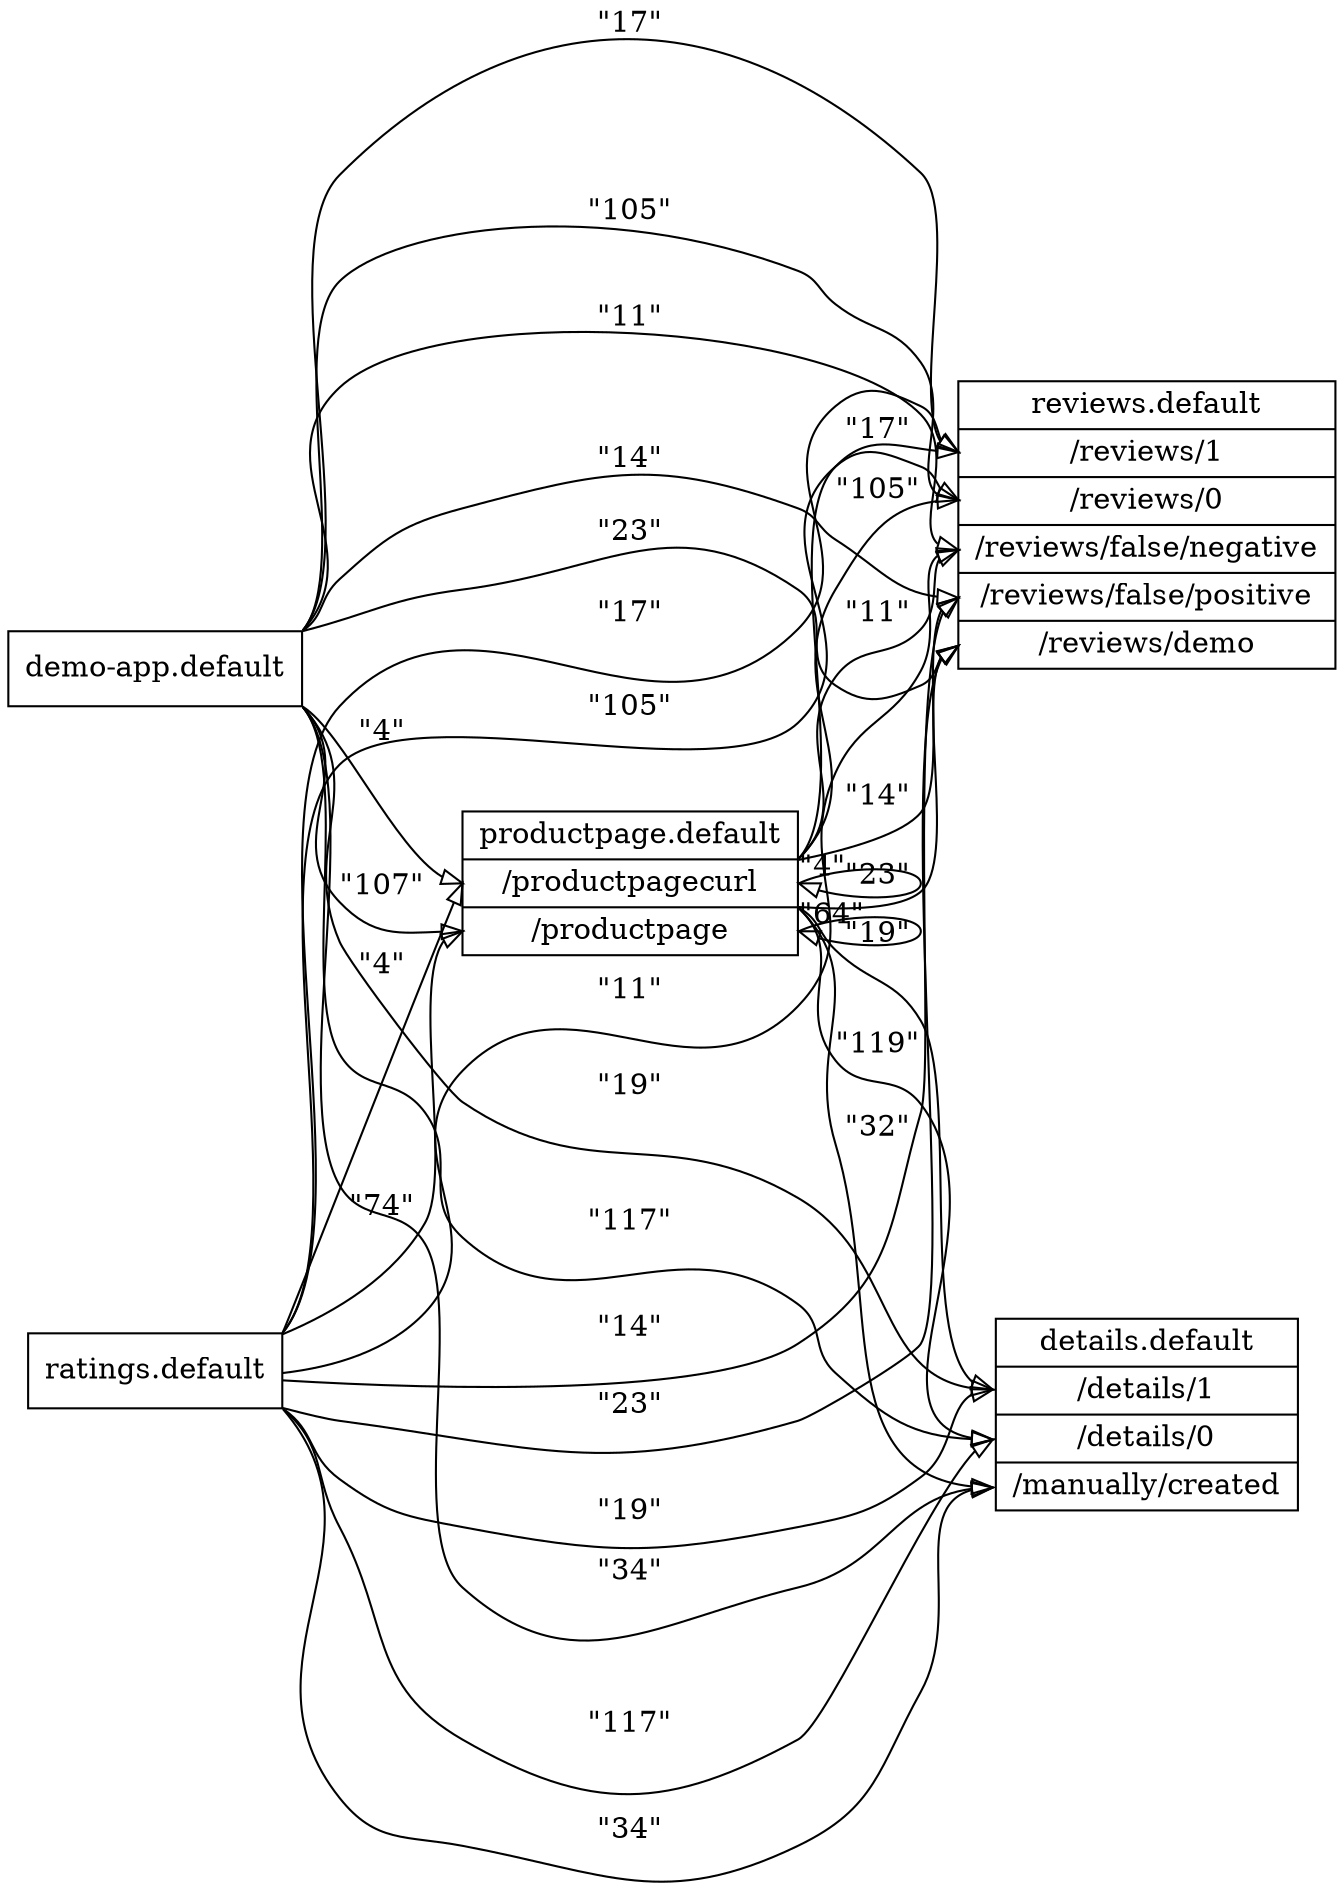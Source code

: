 digraph endpoints_istio {
rankdir = LR;
node [shape=record];
demo_app_default:_reviews_1:e  -> reviews_default:_reviews_1 [label = <<font color="#0000">"17"</font>> arrowhead="empty" color="#0000" ];

demo_app_default[
shape="record"
label="<demo_app_default> demo-app.default"
]
productpage_default:_details_1:e  -> details_default:_details_1 [label = <<font color="#0000">"19"</font>> arrowhead="empty" color="#0000" ];

productpage_default[
shape="record"
label="<productpage_default> productpage.default"
]
productpage_default:_details_0:e  -> details_default:_details_0 [label = <<font color="#0000">"119"</font>> arrowhead="empty" color="#0000" ];
ratings_default:_reviews_demo:e  -> reviews_default:_reviews_demo [label = <<font color="#0000">"23"</font>> arrowhead="empty" color="#0000" ];

ratings_default[
shape="record"
label="<ratings_default> ratings.default"
]
demo_app_default:_reviews_0:e  -> reviews_default:_reviews_0 [label = <<font color="#0000">"105"</font>> arrowhead="empty" color="#0000" ];
ratings_default:_manually_created:e  -> details_default:_manually_created [label = <<font color="#0000">"34"</font>> arrowhead="empty" color="#0000" ];
demo_app_default:_reviews_false_negative:e  -> reviews_default:_reviews_false_negative [label = <<font color="#0000">"11"</font>> arrowhead="empty" color="#0000" ];
productpage_default:_manually_created:e  -> details_default:_manually_created [label = <<font color="#0000">"32"</font>> arrowhead="empty" color="#0000" ];
ratings_default:_details_1:e  -> details_default:_details_1 [label = <<font color="#0000">"19"</font>> arrowhead="empty" color="#0000" ];
productpage_default:_reviews_demo:e  -> reviews_default:_reviews_demo [label = <<font color="#0000">"23"</font>> arrowhead="empty" color="#0000" ];
ratings_default:_details_0:e  -> details_default:_details_0 [label = <<font color="#0000">"117"</font>> arrowhead="empty" color="#0000" ];
productpage_default:_reviews_false_negative:e  -> reviews_default:_reviews_false_negative [label = <<font color="#0000">"11"</font>> arrowhead="empty" color="#0000" ];
productpage_default:_reviews_0:e  -> reviews_default:_reviews_0 [label = <<font color="#0000">"105"</font>> arrowhead="empty" color="#0000" ];
demo_app_default:_details_1:e  -> details_default:_details_1 [label = <<font color="#0000">"19"</font>> arrowhead="empty" color="#0000" ];
productpage_default:_reviews_1:e  -> reviews_default:_reviews_1 [label = <<font color="#0000">"17"</font>> arrowhead="empty" color="#0000" ];
demo_app_default:_details_0:e  -> details_default:_details_0 [label = <<font color="#0000">"117"</font>> arrowhead="empty" color="#0000" ];
ratings_default:_reviews_1:e  -> reviews_default:_reviews_1 [label = <<font color="#0000">"17"</font>> arrowhead="empty" color="#0000" ];
demo_app_default:_reviews_demo:e  -> reviews_default:_reviews_demo [label = <<font color="#0000">"23"</font>> arrowhead="empty" color="#0000" ];
demo_app_default:_manually_created:e  -> details_default:_manually_created [label = <<font color="#0000">"34"</font>> arrowhead="empty" color="#0000" ];
ratings_default:_reviews_0:e  -> reviews_default:_reviews_0 [label = <<font color="#0000">"105"</font>> arrowhead="empty" color="#0000" ];
ratings_default:_reviews_false_negative:e  -> reviews_default:_reviews_false_negative [label = <<font color="#0000">"11"</font>> arrowhead="empty" color="#0000" ];
ratings_default:_productpage:e  -> productpage_default:_productpage [label = <<font color="#0000">"74"</font>> arrowhead="empty" color="#0000" ];
demo_app_default:_productpagecurl:e  -> productpage_default:_productpagecurl [label = <<font color="#0000">"4"</font>> arrowhead="empty" color="#0000" ];
demo_app_default:_reviews_false_positive:e  -> reviews_default:_reviews_false_positive [label = <<font color="#0000">"14"</font>> arrowhead="empty" color="#0000" ];
productpage_default:_productpage:e  -> productpage_default:_productpage:e [taillabel = <<font color="#0000">"64"</font>> arrowhead="empty" color="#0000" ];
productpage_default:_reviews_false_positive:e  -> reviews_default:_reviews_false_positive [label = <<font color="#0000">"14"</font>> arrowhead="empty" color="#0000" ];
productpage_default:_productpagecurl:e  -> productpage_default:_productpagecurl:e [taillabel = <<font color="#0000">"4"</font>> arrowhead="empty" color="#0000" ];
demo_app_default:_productpage:e  -> productpage_default:_productpage [label = <<font color="#0000">"107"</font>> arrowhead="empty" color="#0000" ];
ratings_default:_productpagecurl:e  -> productpage_default:_productpagecurl [label = <<font color="#0000">"4"</font>> arrowhead="empty" color="#0000" ];
ratings_default:_reviews_false_positive:e  -> reviews_default:_reviews_false_positive [label = <<font color="#0000">"14"</font>> arrowhead="empty" color="#0000" ];

details_default[
shape="record"
label="<details_default> details.default|<_details_1> /details/1|<_details_0> /details/0|<_manually_created> /manually/created"
]

reviews_default[
shape="record"
label="<reviews_default> reviews.default|<_reviews_1> /reviews/1|<_reviews_0> /reviews/0|<_reviews_false_negative> /reviews/false/negative|<_reviews_false_positive> /reviews/false/positive|<_reviews_demo> /reviews/demo"
]

productpage_default[
shape="record"
label="<productpage_default> productpage.default|<_productpagecurl> /productpagecurl|<_productpage> /productpage"
]
}
